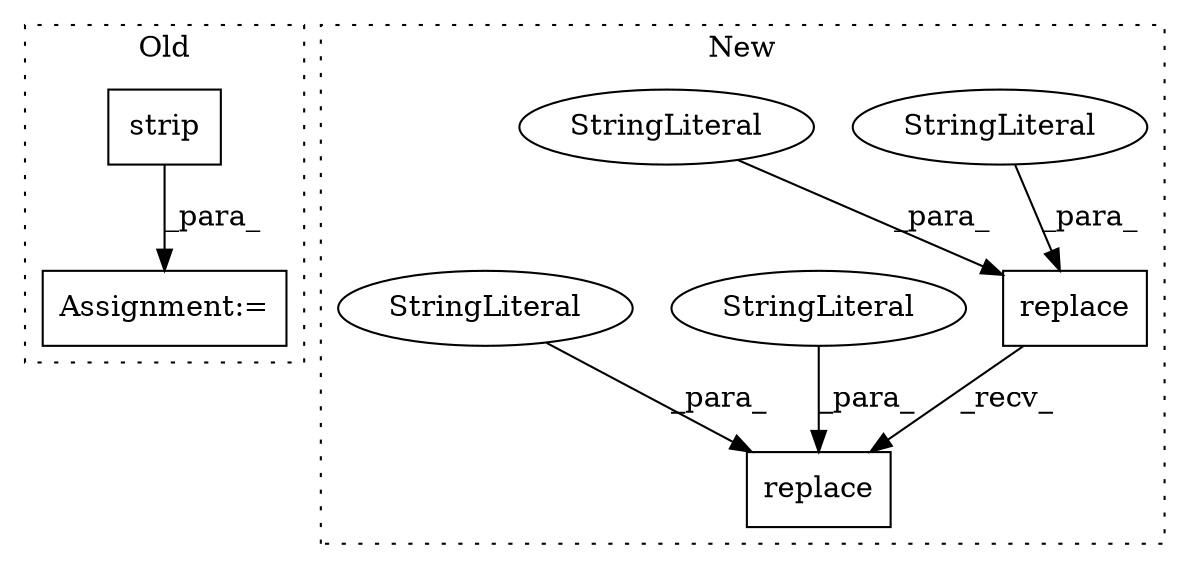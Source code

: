 digraph G {
subgraph cluster0 {
1 [label="strip" a="32" s="4129" l="7" shape="box"];
8 [label="Assignment:=" a="7" s="4117" l="1" shape="box"];
label = "Old";
style="dotted";
}
subgraph cluster1 {
2 [label="replace" a="32" s="4423,4437" l="8,1" shape="box"];
3 [label="StringLiteral" a="45" s="4435" l="2" shape="ellipse"];
4 [label="StringLiteral" a="45" s="4431" l="3" shape="ellipse"];
5 [label="replace" a="32" s="4439,4453" l="8,1" shape="box"];
6 [label="StringLiteral" a="45" s="4447" l="3" shape="ellipse"];
7 [label="StringLiteral" a="45" s="4451" l="2" shape="ellipse"];
label = "New";
style="dotted";
}
1 -> 8 [label="_para_"];
2 -> 5 [label="_recv_"];
3 -> 2 [label="_para_"];
4 -> 2 [label="_para_"];
6 -> 5 [label="_para_"];
7 -> 5 [label="_para_"];
}